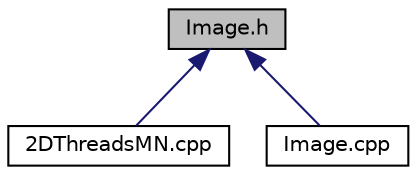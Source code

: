 digraph "Image.h"
{
  edge [fontname="Helvetica",fontsize="10",labelfontname="Helvetica",labelfontsize="10"];
  node [fontname="Helvetica",fontsize="10",shape=record];
  Node1 [label="Image.h",height=0.2,width=0.4,color="black", fillcolor="grey75", style="filled", fontcolor="black"];
  Node1 -> Node2 [dir="back",color="midnightblue",fontsize="10",style="solid"];
  Node2 [label="2DThreadsMN.cpp",height=0.2,width=0.4,color="black", fillcolor="white", style="filled",URL="$2DThreadsMN_8cpp.html"];
  Node1 -> Node3 [dir="back",color="midnightblue",fontsize="10",style="solid"];
  Node3 [label="Image.cpp",height=0.2,width=0.4,color="black", fillcolor="white", style="filled",URL="$Image_8cpp.html"];
}
